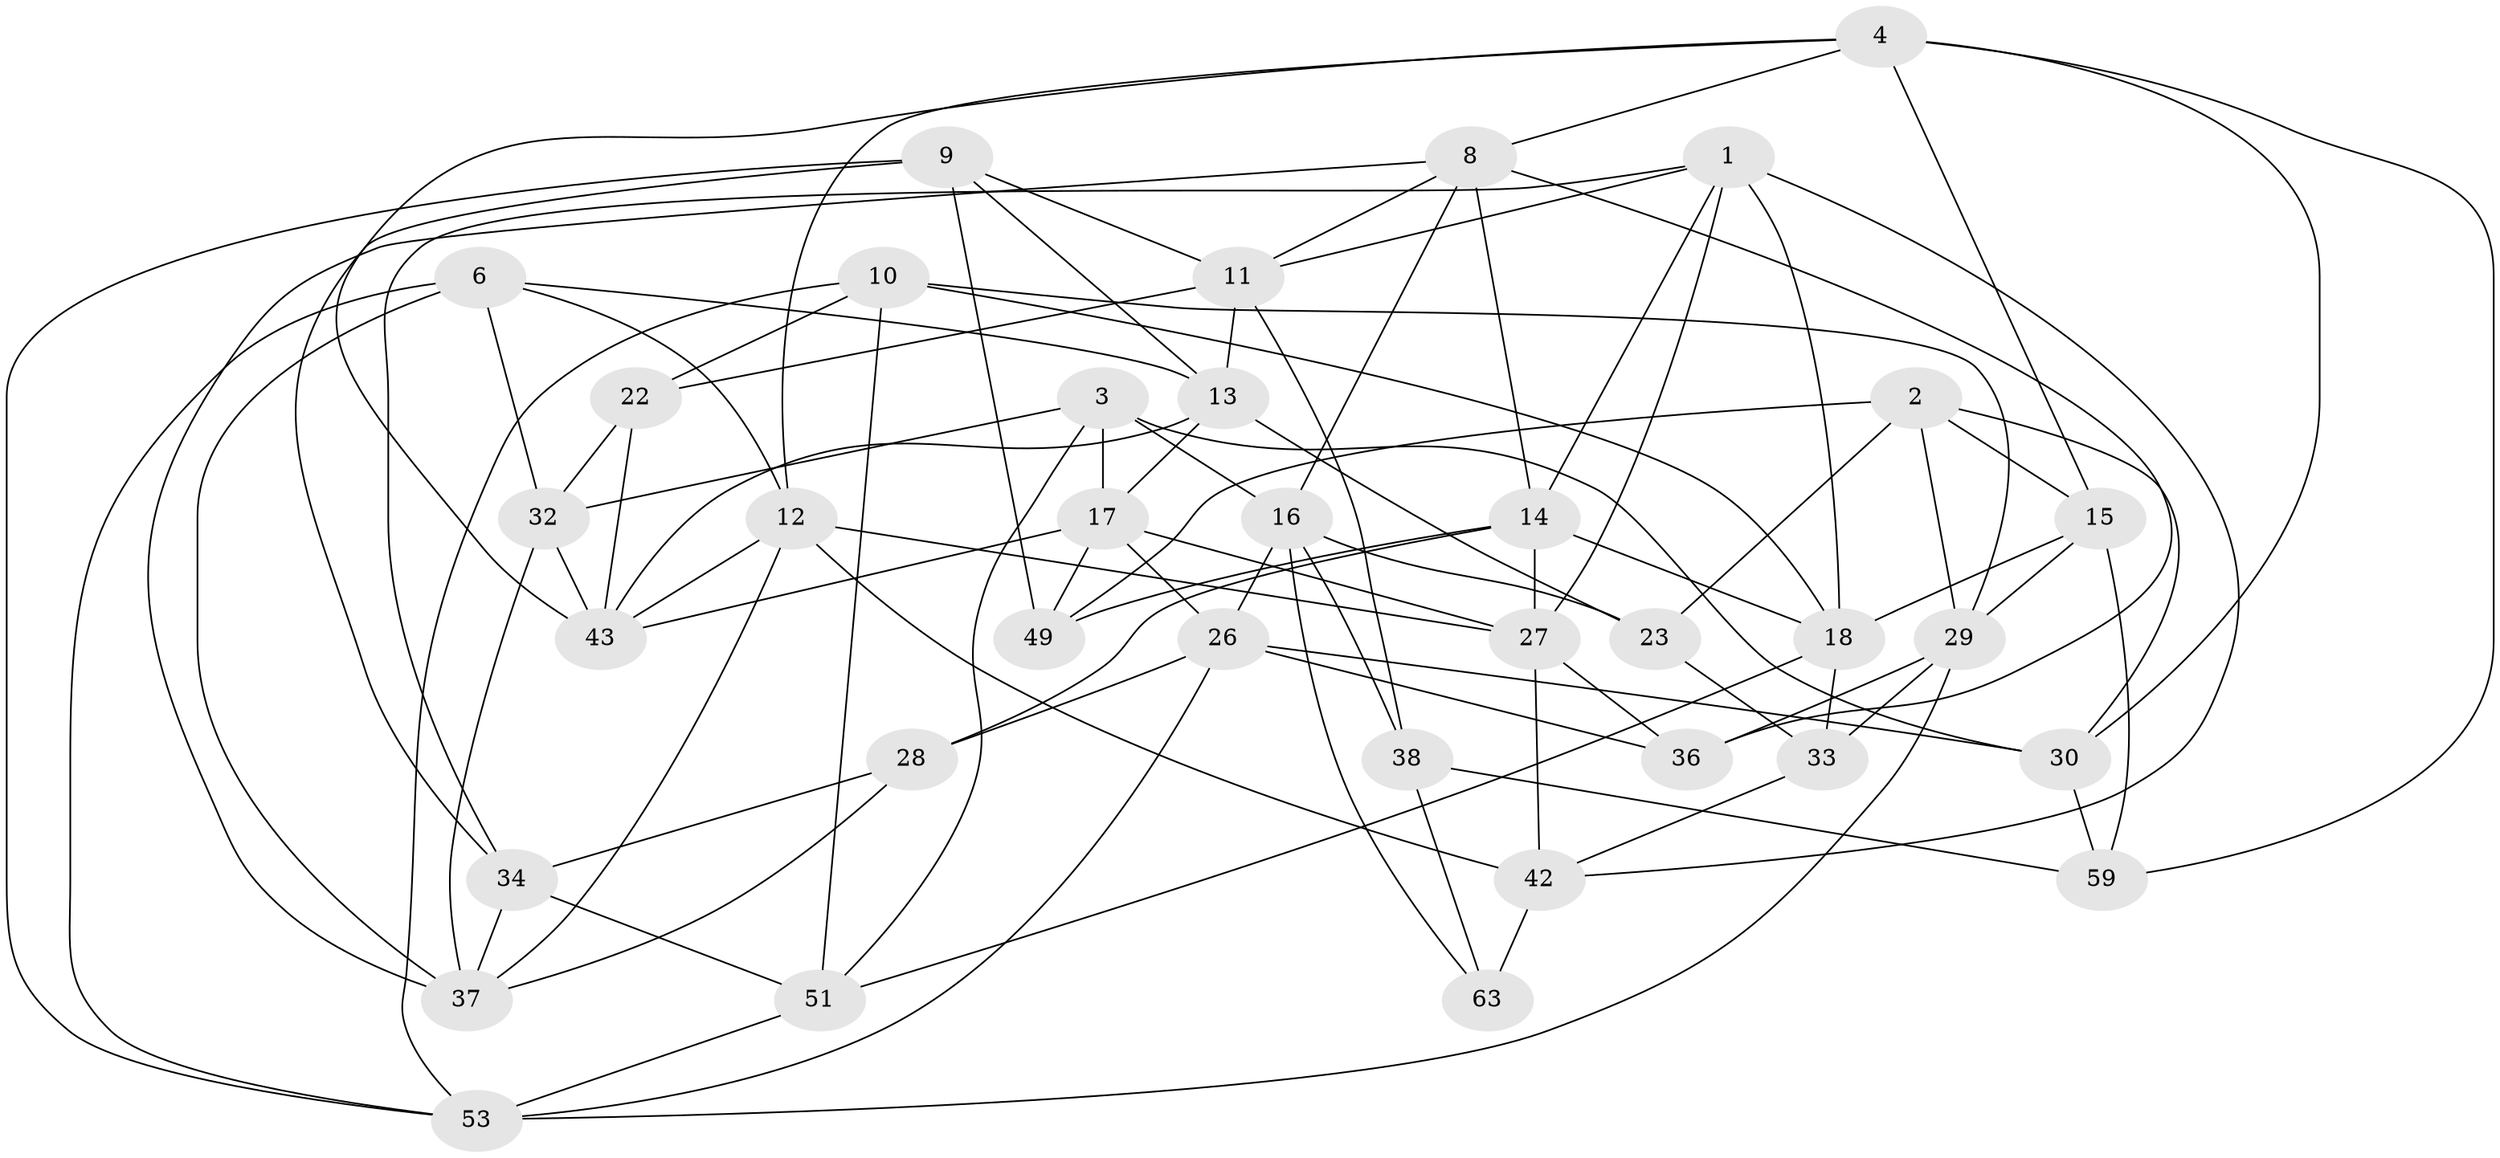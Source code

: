 // original degree distribution, {4: 1.0}
// Generated by graph-tools (version 1.1) at 2025/42/03/06/25 10:42:22]
// undirected, 36 vertices, 93 edges
graph export_dot {
graph [start="1"]
  node [color=gray90,style=filled];
  1 [super="+61"];
  2 [super="+7"];
  3 [super="+5"];
  4 [super="+56"];
  6 [super="+21"];
  8 [super="+25"];
  9 [super="+50"];
  10 [super="+52"];
  11 [super="+44"];
  12 [super="+57"];
  13 [super="+40"];
  14 [super="+24"];
  15 [super="+19"];
  16 [super="+55"];
  17 [super="+20"];
  18 [super="+39"];
  22;
  23;
  26 [super="+54"];
  27 [super="+62"];
  28;
  29 [super="+35"];
  30 [super="+31"];
  32 [super="+47"];
  33;
  34 [super="+46"];
  36;
  37 [super="+41"];
  38;
  42 [super="+45"];
  43 [super="+48"];
  49;
  51 [super="+60"];
  53 [super="+58"];
  59;
  63;
  1 -- 34;
  1 -- 27;
  1 -- 14;
  1 -- 42;
  1 -- 11;
  1 -- 18;
  2 -- 15 [weight=2];
  2 -- 29;
  2 -- 49;
  2 -- 30;
  2 -- 23;
  3 -- 16;
  3 -- 30 [weight=2];
  3 -- 17;
  3 -- 51;
  3 -- 32;
  4 -- 15;
  4 -- 59;
  4 -- 8;
  4 -- 12;
  4 -- 30;
  4 -- 43;
  6 -- 13;
  6 -- 32 [weight=2];
  6 -- 37;
  6 -- 12;
  6 -- 53;
  8 -- 36;
  8 -- 11;
  8 -- 16;
  8 -- 14;
  8 -- 37;
  9 -- 13;
  9 -- 34 [weight=2];
  9 -- 53;
  9 -- 49;
  9 -- 11;
  10 -- 18;
  10 -- 29;
  10 -- 51 [weight=2];
  10 -- 53;
  10 -- 22;
  11 -- 22;
  11 -- 38;
  11 -- 13;
  12 -- 43;
  12 -- 42;
  12 -- 27;
  12 -- 37;
  13 -- 43;
  13 -- 23;
  13 -- 17;
  14 -- 28;
  14 -- 49;
  14 -- 18;
  14 -- 27;
  15 -- 59;
  15 -- 18;
  15 -- 29;
  16 -- 63;
  16 -- 38;
  16 -- 26;
  16 -- 23;
  17 -- 27;
  17 -- 26;
  17 -- 43;
  17 -- 49;
  18 -- 33;
  18 -- 51;
  22 -- 43;
  22 -- 32;
  23 -- 33;
  26 -- 36;
  26 -- 28;
  26 -- 30;
  26 -- 53;
  27 -- 42;
  27 -- 36;
  28 -- 34;
  28 -- 37;
  29 -- 33;
  29 -- 36;
  29 -- 53;
  30 -- 59;
  32 -- 37;
  32 -- 43;
  33 -- 42;
  34 -- 51;
  34 -- 37;
  38 -- 59;
  38 -- 63;
  42 -- 63 [weight=2];
  51 -- 53;
}
